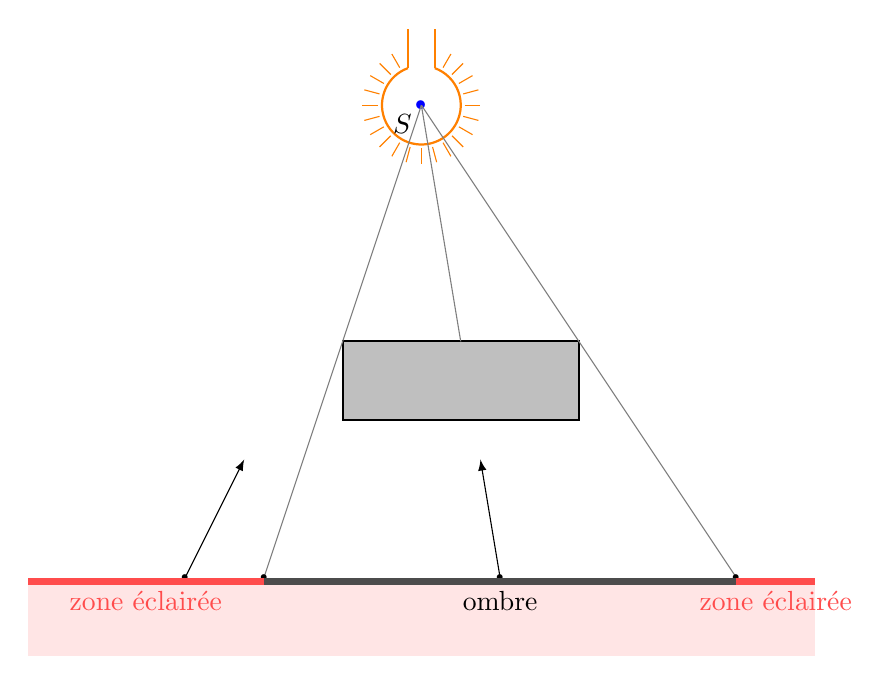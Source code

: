 \begin{tikzpicture}[scale=1]


% Ampoule
\begin{scope}[shift={(0,6)},scale=0.5]
    \coordinate (S) at (0,0);

    \foreach \a in {60,45,...,-240}{
      \draw[orange] (\a:1.1) -- (\a:1.5);
    }

    \draw[thick, orange, fill=white] (110-360:1) arc (110-360:70:1);
    \draw[thick, orange] (70:1) -- ++(0,1);
    \draw[thick, orange] (110-360:1) -- ++(0,1);
\end{scope}

\coordinate (A) at (-1,3);
\coordinate (B) at (2,3);

\coordinate (X) at (-5,0);
\coordinate (XX) at (5,0);

\coordinate (AA) at (intersection of  S--A and X--XX);
\coordinate (BB) at (intersection of  S--B and X--XX);

% Objet intercale
\filldraw[thick, fill=lightgray] (-1,2) rectangle ++ (3,1);

% Surface
\fill[red!10] (-5,0) rectangle ++ (10,-1);

% Texte
\node[blue, scale=3] at (S) {.};
\node[below left] at (S) {$S$};

%\node[black, scale=2] at (A) {.};
\draw[gray] (S) -- (AA);
\node[black, scale=2] at (AA) {.};

%\node[black, scale=2] at (B) {.};
\draw[gray] (S) -- (BB);
\node[black, scale=2] at (BB) {.};

\coordinate (P) at (0.5,3);
\draw[gray] (P) -- (S);
%\node[black, scale=2] at (P) {.};
\coordinate (PP) at (intersection of  S--P and X--XX);
\node[black, scale=2] at (PP) {.};
\draw[->,>=latex] (PP) -- ($(PP)!0.5!(P)$);

\coordinate (P) at (-1.5,3);
\coordinate (PP) at (intersection of  S--P and X--XX);
\node[black, scale=2] at (PP) {.};
\draw[->,>=latex] (PP) -- ($(PP)!0.5!(P)$);



% Ombre/lumiere
\fill[black!70] (AA |- 0,-0.1) rectangle (BB |- 0,0) node[midway,black,below] {ombre};
\fill[red!70] (-5,-0.1) rectangle (AA |- 0,0) node[midway,below] {zone éclairée};
\fill[red!70] (5,-0.1) rectangle (BB |- 0,0) node[midway,below] {zone éclairée};
\end{tikzpicture}